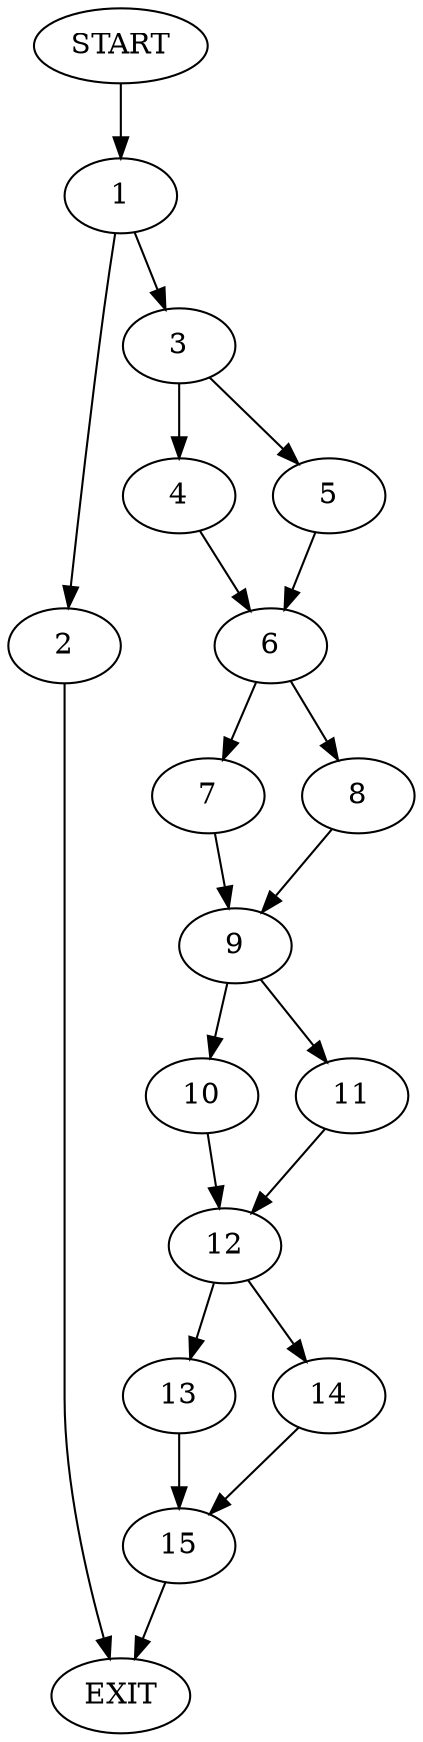 digraph {
0 [label="START"]
16 [label="EXIT"]
0 -> 1
1 -> 2
1 -> 3
2 -> 16
3 -> 4
3 -> 5
5 -> 6
4 -> 6
6 -> 7
6 -> 8
7 -> 9
8 -> 9
9 -> 10
9 -> 11
10 -> 12
11 -> 12
12 -> 13
12 -> 14
13 -> 15
14 -> 15
15 -> 16
}
